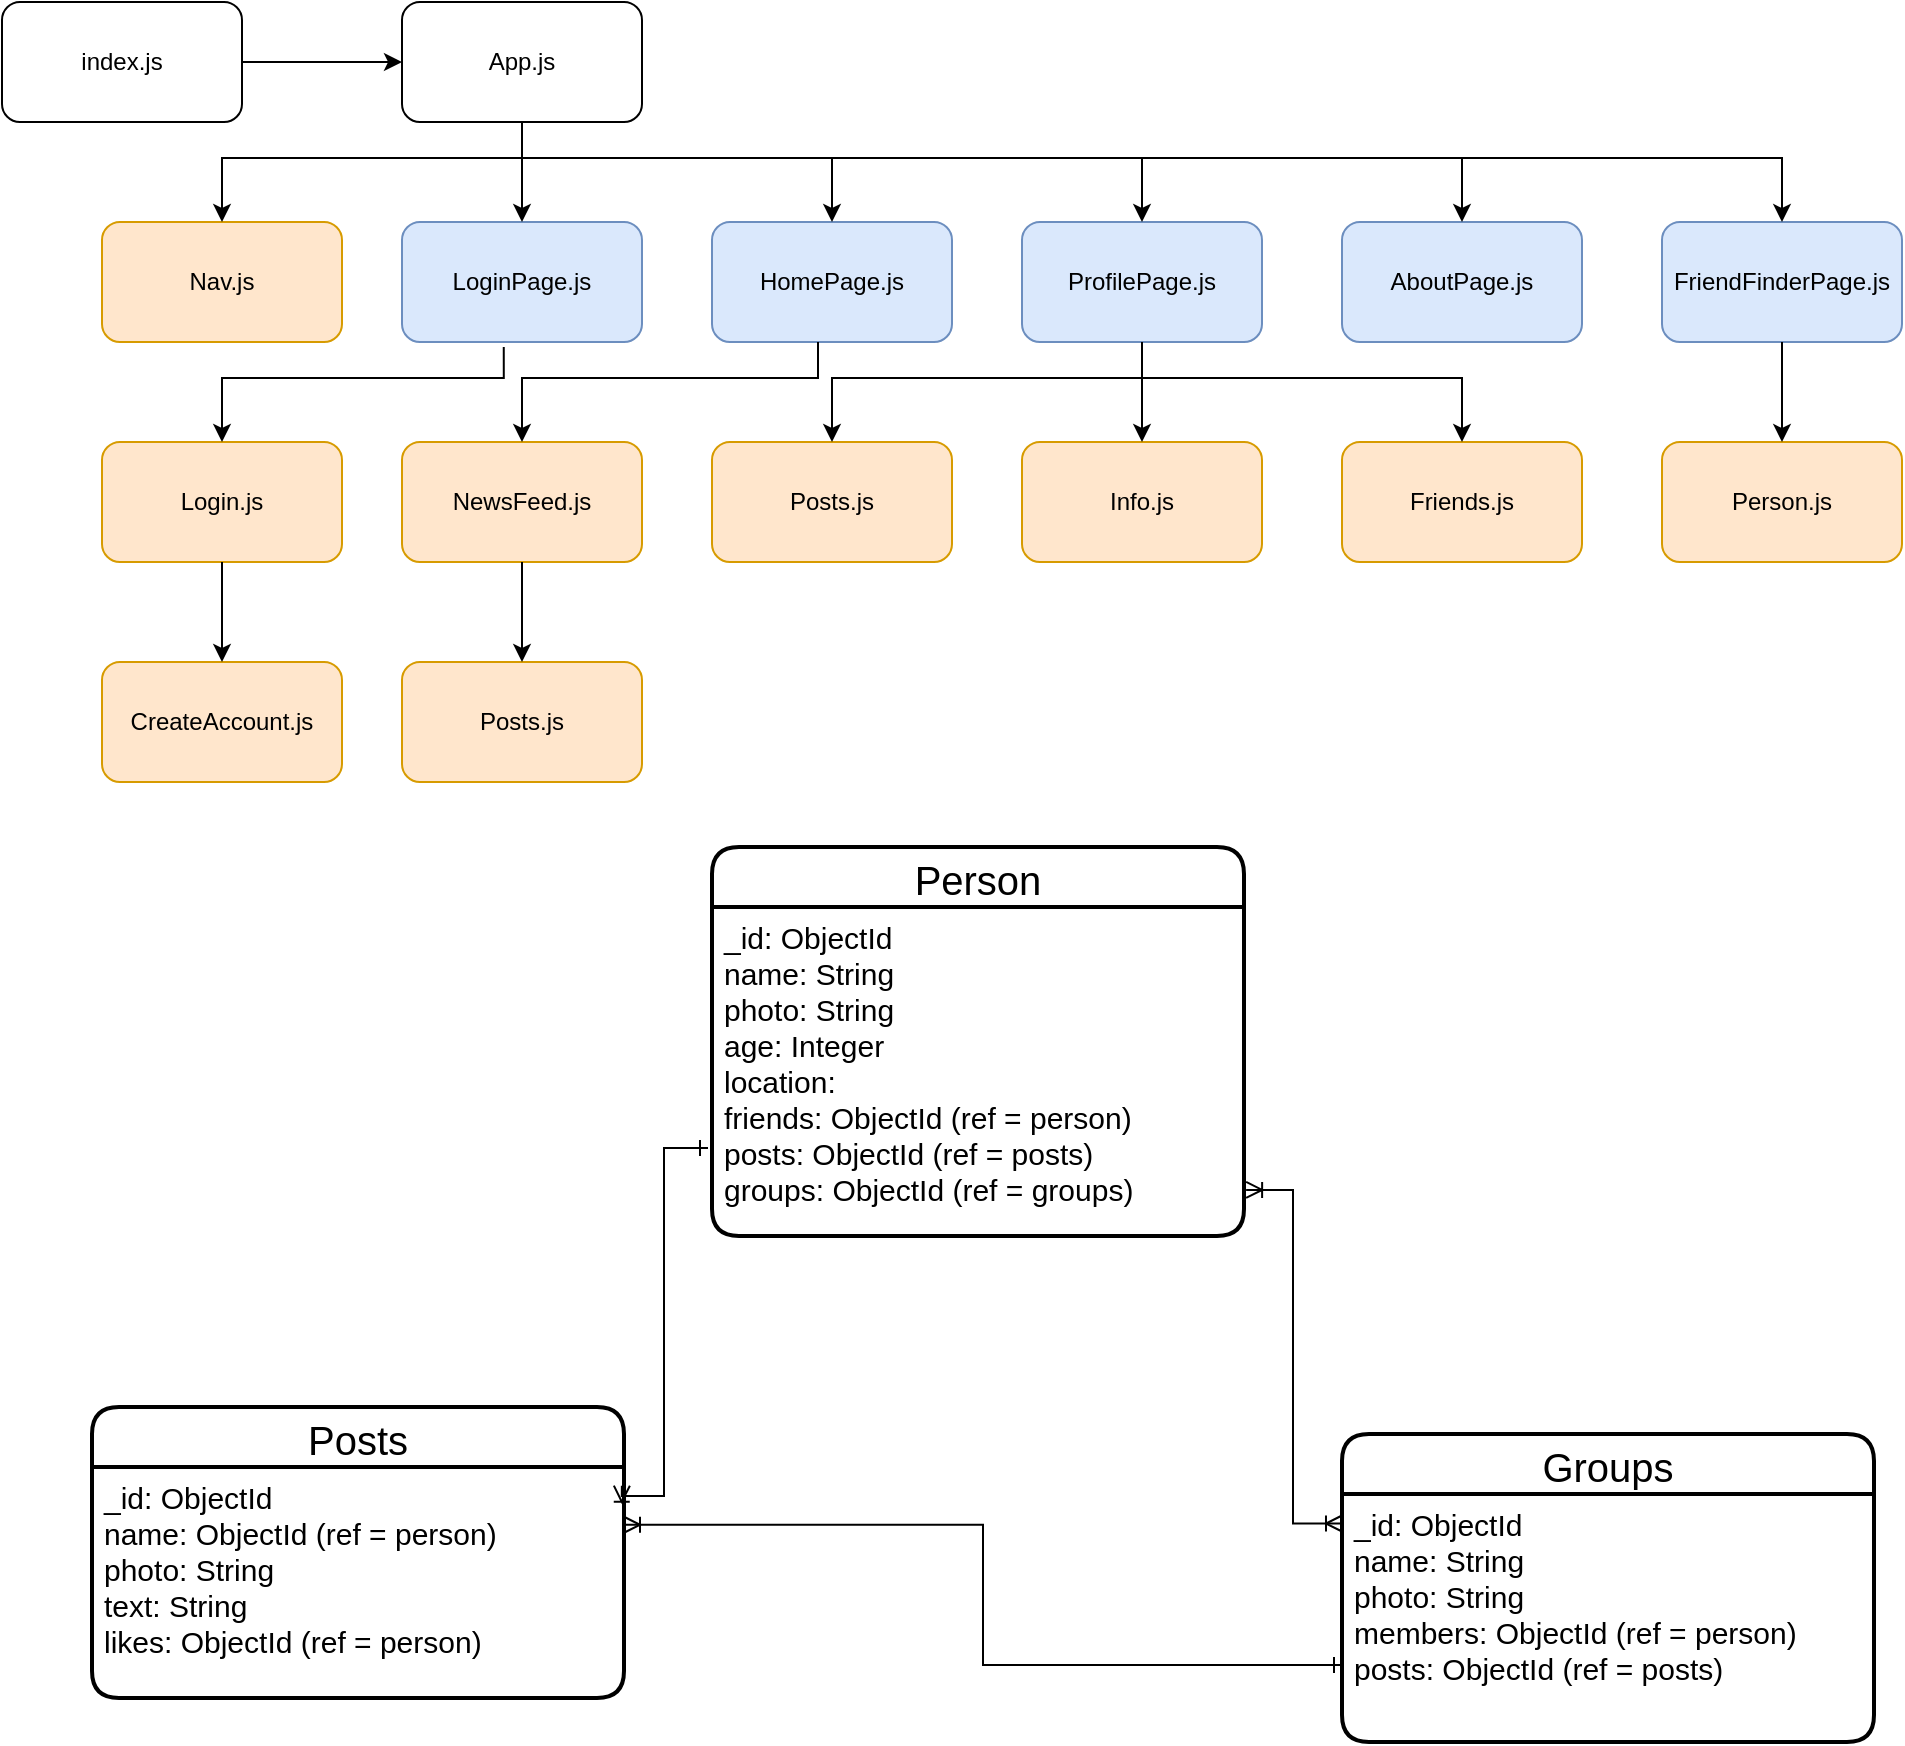 <mxfile version="17.2.2" type="github">
  <diagram id="HlluRa2hzgnGexMKrG6m" name="Page-1">
    <mxGraphModel dx="1106" dy="610" grid="1" gridSize="11" guides="1" tooltips="1" connect="1" arrows="1" fold="1" page="1" pageScale="1" pageWidth="850" pageHeight="1100" background="none" math="0" shadow="0">
      <root>
        <mxCell id="0" />
        <mxCell id="1" parent="0" />
        <mxCell id="00g7SccE6MpsiVQFNtBT-42" value="" style="edgeStyle=orthogonalEdgeStyle;rounded=0;orthogonalLoop=1;jettySize=auto;html=1;fontSize=15;startArrow=ERone;startFill=0;endArrow=ERoneToMany;endFill=0;entryX=0.996;entryY=0.081;entryDx=0;entryDy=0;entryPerimeter=0;" edge="1" parent="1" target="00g7SccE6MpsiVQFNtBT-41">
          <mxGeometry relative="1" as="geometry">
            <mxPoint x="363" y="583" as="sourcePoint" />
            <Array as="points">
              <mxPoint x="341" y="583" />
              <mxPoint x="341" y="757" />
            </Array>
          </mxGeometry>
        </mxCell>
        <mxCell id="00g7SccE6MpsiVQFNtBT-34" value="Person" style="swimlane;childLayout=stackLayout;horizontal=1;startSize=30;horizontalStack=0;rounded=1;fontSize=20;fontStyle=0;strokeWidth=2;resizeParent=0;resizeLast=1;shadow=0;dashed=0;align=center;" vertex="1" parent="1">
          <mxGeometry x="365" y="432.5" width="266" height="194.5" as="geometry" />
        </mxCell>
        <mxCell id="00g7SccE6MpsiVQFNtBT-35" value="_id: ObjectId&#xa;name: String&#xa;photo: String&#xa;age: Integer&#xa;location: &#xa;friends: ObjectId (ref = person)&#xa;posts: ObjectId (ref = posts)&#xa;groups: ObjectId (ref = groups)&#xa;" style="align=left;strokeColor=none;fillColor=none;spacingLeft=4;fontSize=15;verticalAlign=top;resizable=0;rotatable=0;part=1;" vertex="1" parent="00g7SccE6MpsiVQFNtBT-34">
          <mxGeometry y="30" width="266" height="164.5" as="geometry" />
        </mxCell>
        <mxCell id="00g7SccE6MpsiVQFNtBT-40" value="Posts" style="swimlane;childLayout=stackLayout;horizontal=1;startSize=30;horizontalStack=0;rounded=1;fontSize=20;fontStyle=0;strokeWidth=2;resizeParent=0;resizeLast=1;shadow=0;dashed=0;align=center;" vertex="1" parent="1">
          <mxGeometry x="55" y="712.5" width="266" height="145.5" as="geometry" />
        </mxCell>
        <mxCell id="00g7SccE6MpsiVQFNtBT-41" value="_id: ObjectId&#xa;name: ObjectId (ref = person)&#xa;photo: String&#xa;text: String&#xa;likes: ObjectId (ref = person)&#xa; &#xa;" style="align=left;strokeColor=none;fillColor=none;spacingLeft=4;fontSize=15;verticalAlign=top;resizable=0;rotatable=0;part=1;" vertex="1" parent="00g7SccE6MpsiVQFNtBT-40">
          <mxGeometry y="30" width="266" height="115.5" as="geometry" />
        </mxCell>
        <mxCell id="00g7SccE6MpsiVQFNtBT-47" style="edgeStyle=orthogonalEdgeStyle;rounded=0;orthogonalLoop=1;jettySize=auto;html=1;exitX=0;exitY=0.75;exitDx=0;exitDy=0;entryX=1;entryY=0.25;entryDx=0;entryDy=0;fontSize=15;startArrow=ERone;startFill=0;endArrow=ERoneToMany;endFill=0;" edge="1" parent="1" source="00g7SccE6MpsiVQFNtBT-43" target="00g7SccE6MpsiVQFNtBT-41">
          <mxGeometry relative="1" as="geometry" />
        </mxCell>
        <mxCell id="00g7SccE6MpsiVQFNtBT-43" value="Groups" style="swimlane;childLayout=stackLayout;horizontal=1;startSize=30;horizontalStack=0;rounded=1;fontSize=20;fontStyle=0;strokeWidth=2;resizeParent=0;resizeLast=1;shadow=0;dashed=0;align=center;" vertex="1" parent="1">
          <mxGeometry x="680" y="726" width="266" height="154" as="geometry" />
        </mxCell>
        <mxCell id="00g7SccE6MpsiVQFNtBT-44" value="_id: ObjectId&#xa;name: String&#xa;photo: String&#xa;members: ObjectId (ref = person)&#xa;posts: ObjectId (ref = posts)&#xa;" style="align=left;strokeColor=none;fillColor=none;spacingLeft=4;fontSize=15;verticalAlign=top;resizable=0;rotatable=0;part=1;" vertex="1" parent="00g7SccE6MpsiVQFNtBT-43">
          <mxGeometry y="30" width="266" height="124" as="geometry" />
        </mxCell>
        <mxCell id="00g7SccE6MpsiVQFNtBT-46" style="edgeStyle=orthogonalEdgeStyle;rounded=0;orthogonalLoop=1;jettySize=auto;html=1;exitX=1.004;exitY=0.86;exitDx=0;exitDy=0;entryX=0;entryY=0.119;entryDx=0;entryDy=0;entryPerimeter=0;fontSize=15;startArrow=ERoneToMany;startFill=0;endArrow=ERoneToMany;endFill=0;exitPerimeter=0;" edge="1" parent="1" source="00g7SccE6MpsiVQFNtBT-35" target="00g7SccE6MpsiVQFNtBT-44">
          <mxGeometry relative="1" as="geometry" />
        </mxCell>
        <mxCell id="00g7SccE6MpsiVQFNtBT-48" value="" style="group" vertex="1" connectable="0" parent="1">
          <mxGeometry x="10" y="10" width="950" height="390" as="geometry" />
        </mxCell>
        <mxCell id="00g7SccE6MpsiVQFNtBT-1" value="index.js" style="rounded=1;whiteSpace=wrap;html=1;" vertex="1" parent="00g7SccE6MpsiVQFNtBT-48">
          <mxGeometry width="120" height="60" as="geometry" />
        </mxCell>
        <mxCell id="00g7SccE6MpsiVQFNtBT-2" value="App.js" style="whiteSpace=wrap;html=1;rounded=1;" vertex="1" parent="00g7SccE6MpsiVQFNtBT-48">
          <mxGeometry x="200" width="120" height="60" as="geometry" />
        </mxCell>
        <mxCell id="00g7SccE6MpsiVQFNtBT-3" value="" style="edgeStyle=orthogonalEdgeStyle;rounded=0;orthogonalLoop=1;jettySize=auto;html=1;" edge="1" parent="00g7SccE6MpsiVQFNtBT-48" source="00g7SccE6MpsiVQFNtBT-1" target="00g7SccE6MpsiVQFNtBT-2">
          <mxGeometry relative="1" as="geometry" />
        </mxCell>
        <mxCell id="00g7SccE6MpsiVQFNtBT-4" value="HomePage.js" style="whiteSpace=wrap;html=1;rounded=1;fillColor=#dae8fc;strokeColor=#6c8ebf;" vertex="1" parent="00g7SccE6MpsiVQFNtBT-48">
          <mxGeometry x="355" y="110" width="120" height="60" as="geometry" />
        </mxCell>
        <mxCell id="00g7SccE6MpsiVQFNtBT-5" value="" style="edgeStyle=orthogonalEdgeStyle;rounded=0;orthogonalLoop=1;jettySize=auto;html=1;" edge="1" parent="00g7SccE6MpsiVQFNtBT-48" source="00g7SccE6MpsiVQFNtBT-2" target="00g7SccE6MpsiVQFNtBT-4">
          <mxGeometry relative="1" as="geometry">
            <Array as="points">
              <mxPoint x="260" y="78" />
              <mxPoint x="415" y="78" />
            </Array>
          </mxGeometry>
        </mxCell>
        <mxCell id="00g7SccE6MpsiVQFNtBT-6" value="AboutPage.js" style="whiteSpace=wrap;html=1;rounded=1;fillColor=#dae8fc;strokeColor=#6c8ebf;" vertex="1" parent="00g7SccE6MpsiVQFNtBT-48">
          <mxGeometry x="670" y="110" width="120" height="60" as="geometry" />
        </mxCell>
        <mxCell id="00g7SccE6MpsiVQFNtBT-7" value="" style="edgeStyle=orthogonalEdgeStyle;rounded=0;orthogonalLoop=1;jettySize=auto;html=1;" edge="1" parent="00g7SccE6MpsiVQFNtBT-48" source="00g7SccE6MpsiVQFNtBT-2" target="00g7SccE6MpsiVQFNtBT-6">
          <mxGeometry relative="1" as="geometry">
            <Array as="points">
              <mxPoint x="260" y="78" />
              <mxPoint x="730" y="78" />
            </Array>
          </mxGeometry>
        </mxCell>
        <mxCell id="00g7SccE6MpsiVQFNtBT-8" value="Nav.js" style="whiteSpace=wrap;html=1;rounded=1;fillColor=#ffe6cc;strokeColor=#d79b00;" vertex="1" parent="00g7SccE6MpsiVQFNtBT-48">
          <mxGeometry x="50" y="110" width="120" height="60" as="geometry" />
        </mxCell>
        <mxCell id="00g7SccE6MpsiVQFNtBT-9" value="" style="edgeStyle=orthogonalEdgeStyle;rounded=0;orthogonalLoop=1;jettySize=auto;html=1;" edge="1" parent="00g7SccE6MpsiVQFNtBT-48" source="00g7SccE6MpsiVQFNtBT-2" target="00g7SccE6MpsiVQFNtBT-8">
          <mxGeometry relative="1" as="geometry">
            <Array as="points">
              <mxPoint x="260" y="78" />
              <mxPoint x="110" y="78" />
            </Array>
          </mxGeometry>
        </mxCell>
        <mxCell id="00g7SccE6MpsiVQFNtBT-10" value="NewsFeed.js" style="whiteSpace=wrap;html=1;fillColor=#ffe6cc;strokeColor=#d79b00;rounded=1;" vertex="1" parent="00g7SccE6MpsiVQFNtBT-48">
          <mxGeometry x="200" y="220" width="120" height="60" as="geometry" />
        </mxCell>
        <mxCell id="00g7SccE6MpsiVQFNtBT-11" value="" style="edgeStyle=orthogonalEdgeStyle;rounded=0;orthogonalLoop=1;jettySize=auto;html=1;" edge="1" parent="00g7SccE6MpsiVQFNtBT-48" source="00g7SccE6MpsiVQFNtBT-4" target="00g7SccE6MpsiVQFNtBT-10">
          <mxGeometry relative="1" as="geometry">
            <Array as="points">
              <mxPoint x="408" y="188" />
              <mxPoint x="260" y="188" />
            </Array>
          </mxGeometry>
        </mxCell>
        <mxCell id="00g7SccE6MpsiVQFNtBT-12" value="ProfilePage.js" style="whiteSpace=wrap;html=1;rounded=1;fillColor=#dae8fc;strokeColor=#6c8ebf;" vertex="1" parent="00g7SccE6MpsiVQFNtBT-48">
          <mxGeometry x="510" y="110" width="120" height="60" as="geometry" />
        </mxCell>
        <mxCell id="00g7SccE6MpsiVQFNtBT-13" value="" style="edgeStyle=orthogonalEdgeStyle;rounded=0;orthogonalLoop=1;jettySize=auto;html=1;" edge="1" parent="00g7SccE6MpsiVQFNtBT-48" source="00g7SccE6MpsiVQFNtBT-2" target="00g7SccE6MpsiVQFNtBT-12">
          <mxGeometry relative="1" as="geometry">
            <Array as="points">
              <mxPoint x="260" y="78" />
              <mxPoint x="570" y="78" />
            </Array>
          </mxGeometry>
        </mxCell>
        <mxCell id="00g7SccE6MpsiVQFNtBT-14" value="FriendFinderPage.js" style="whiteSpace=wrap;html=1;rounded=1;fillColor=#dae8fc;strokeColor=#6c8ebf;" vertex="1" parent="00g7SccE6MpsiVQFNtBT-48">
          <mxGeometry x="830" y="110" width="120" height="60" as="geometry" />
        </mxCell>
        <mxCell id="00g7SccE6MpsiVQFNtBT-15" value="" style="edgeStyle=orthogonalEdgeStyle;rounded=0;orthogonalLoop=1;jettySize=auto;html=1;" edge="1" parent="00g7SccE6MpsiVQFNtBT-48" source="00g7SccE6MpsiVQFNtBT-2" target="00g7SccE6MpsiVQFNtBT-14">
          <mxGeometry relative="1" as="geometry">
            <Array as="points">
              <mxPoint x="260" y="78" />
              <mxPoint x="890" y="78" />
            </Array>
          </mxGeometry>
        </mxCell>
        <mxCell id="00g7SccE6MpsiVQFNtBT-16" value="Posts.js" style="whiteSpace=wrap;html=1;fillColor=#ffe6cc;strokeColor=#d79b00;rounded=1;" vertex="1" parent="00g7SccE6MpsiVQFNtBT-48">
          <mxGeometry x="200" y="330" width="120" height="60" as="geometry" />
        </mxCell>
        <mxCell id="00g7SccE6MpsiVQFNtBT-17" value="" style="edgeStyle=orthogonalEdgeStyle;rounded=0;orthogonalLoop=1;jettySize=auto;html=1;" edge="1" parent="00g7SccE6MpsiVQFNtBT-48" source="00g7SccE6MpsiVQFNtBT-10" target="00g7SccE6MpsiVQFNtBT-16">
          <mxGeometry relative="1" as="geometry" />
        </mxCell>
        <mxCell id="00g7SccE6MpsiVQFNtBT-18" value="Info.js" style="whiteSpace=wrap;html=1;fillColor=#ffe6cc;strokeColor=#d79b00;rounded=1;" vertex="1" parent="00g7SccE6MpsiVQFNtBT-48">
          <mxGeometry x="510" y="220" width="120" height="60" as="geometry" />
        </mxCell>
        <mxCell id="00g7SccE6MpsiVQFNtBT-19" value="" style="edgeStyle=orthogonalEdgeStyle;rounded=0;orthogonalLoop=1;jettySize=auto;html=1;" edge="1" parent="00g7SccE6MpsiVQFNtBT-48" source="00g7SccE6MpsiVQFNtBT-12" target="00g7SccE6MpsiVQFNtBT-18">
          <mxGeometry relative="1" as="geometry" />
        </mxCell>
        <mxCell id="00g7SccE6MpsiVQFNtBT-20" value="Posts.js" style="whiteSpace=wrap;html=1;fillColor=#ffe6cc;strokeColor=#d79b00;rounded=1;" vertex="1" parent="00g7SccE6MpsiVQFNtBT-48">
          <mxGeometry x="355" y="220" width="120" height="60" as="geometry" />
        </mxCell>
        <mxCell id="00g7SccE6MpsiVQFNtBT-21" value="" style="edgeStyle=orthogonalEdgeStyle;rounded=0;orthogonalLoop=1;jettySize=auto;html=1;" edge="1" parent="00g7SccE6MpsiVQFNtBT-48" source="00g7SccE6MpsiVQFNtBT-12" target="00g7SccE6MpsiVQFNtBT-20">
          <mxGeometry relative="1" as="geometry">
            <Array as="points">
              <mxPoint x="570" y="188" />
              <mxPoint x="415" y="188" />
            </Array>
          </mxGeometry>
        </mxCell>
        <mxCell id="00g7SccE6MpsiVQFNtBT-22" value="Friends.js" style="whiteSpace=wrap;html=1;fillColor=#ffe6cc;strokeColor=#d79b00;rounded=1;" vertex="1" parent="00g7SccE6MpsiVQFNtBT-48">
          <mxGeometry x="670" y="220" width="120" height="60" as="geometry" />
        </mxCell>
        <mxCell id="00g7SccE6MpsiVQFNtBT-23" value="" style="edgeStyle=orthogonalEdgeStyle;rounded=0;orthogonalLoop=1;jettySize=auto;html=1;" edge="1" parent="00g7SccE6MpsiVQFNtBT-48" source="00g7SccE6MpsiVQFNtBT-12" target="00g7SccE6MpsiVQFNtBT-22">
          <mxGeometry relative="1" as="geometry">
            <Array as="points">
              <mxPoint x="570" y="188" />
              <mxPoint x="730" y="188" />
            </Array>
          </mxGeometry>
        </mxCell>
        <mxCell id="00g7SccE6MpsiVQFNtBT-24" value="Person.js" style="whiteSpace=wrap;html=1;fillColor=#ffe6cc;strokeColor=#d79b00;rounded=1;" vertex="1" parent="00g7SccE6MpsiVQFNtBT-48">
          <mxGeometry x="830" y="220" width="120" height="60" as="geometry" />
        </mxCell>
        <mxCell id="00g7SccE6MpsiVQFNtBT-25" value="" style="edgeStyle=orthogonalEdgeStyle;rounded=0;orthogonalLoop=1;jettySize=auto;html=1;" edge="1" parent="00g7SccE6MpsiVQFNtBT-48" source="00g7SccE6MpsiVQFNtBT-14" target="00g7SccE6MpsiVQFNtBT-24">
          <mxGeometry relative="1" as="geometry" />
        </mxCell>
        <mxCell id="00g7SccE6MpsiVQFNtBT-51" value="Login.js" style="whiteSpace=wrap;html=1;fillColor=#ffe6cc;strokeColor=#d79b00;rounded=1;" vertex="1" parent="00g7SccE6MpsiVQFNtBT-48">
          <mxGeometry x="50" y="220" width="120" height="60" as="geometry" />
        </mxCell>
        <mxCell id="00g7SccE6MpsiVQFNtBT-52" value="" style="edgeStyle=orthogonalEdgeStyle;rounded=0;orthogonalLoop=1;jettySize=auto;html=1;fontSize=15;startArrow=none;startFill=0;endArrow=classic;endFill=1;exitX=0.424;exitY=1.041;exitDx=0;exitDy=0;exitPerimeter=0;" edge="1" parent="00g7SccE6MpsiVQFNtBT-48" source="00g7SccE6MpsiVQFNtBT-55" target="00g7SccE6MpsiVQFNtBT-51">
          <mxGeometry relative="1" as="geometry">
            <Array as="points">
              <mxPoint x="251" y="188" />
              <mxPoint x="110" y="188" />
            </Array>
          </mxGeometry>
        </mxCell>
        <mxCell id="00g7SccE6MpsiVQFNtBT-53" value="CreateAccount.js" style="whiteSpace=wrap;html=1;fillColor=#ffe6cc;strokeColor=#d79b00;rounded=1;" vertex="1" parent="00g7SccE6MpsiVQFNtBT-48">
          <mxGeometry x="50" y="330" width="120" height="60" as="geometry" />
        </mxCell>
        <mxCell id="00g7SccE6MpsiVQFNtBT-54" value="" style="edgeStyle=orthogonalEdgeStyle;rounded=0;orthogonalLoop=1;jettySize=auto;html=1;fontSize=15;startArrow=none;startFill=0;endArrow=classic;endFill=1;" edge="1" parent="00g7SccE6MpsiVQFNtBT-48" source="00g7SccE6MpsiVQFNtBT-51" target="00g7SccE6MpsiVQFNtBT-53">
          <mxGeometry relative="1" as="geometry" />
        </mxCell>
        <mxCell id="00g7SccE6MpsiVQFNtBT-55" value="LoginPage.js" style="whiteSpace=wrap;html=1;rounded=1;fillColor=#dae8fc;strokeColor=#6c8ebf;" vertex="1" parent="00g7SccE6MpsiVQFNtBT-48">
          <mxGeometry x="200" y="110" width="120" height="60" as="geometry" />
        </mxCell>
        <mxCell id="00g7SccE6MpsiVQFNtBT-56" value="" style="edgeStyle=orthogonalEdgeStyle;rounded=0;orthogonalLoop=1;jettySize=auto;html=1;fontSize=15;startArrow=none;startFill=0;endArrow=classic;endFill=1;" edge="1" parent="00g7SccE6MpsiVQFNtBT-48" source="00g7SccE6MpsiVQFNtBT-2" target="00g7SccE6MpsiVQFNtBT-55">
          <mxGeometry relative="1" as="geometry" />
        </mxCell>
      </root>
    </mxGraphModel>
  </diagram>
</mxfile>
